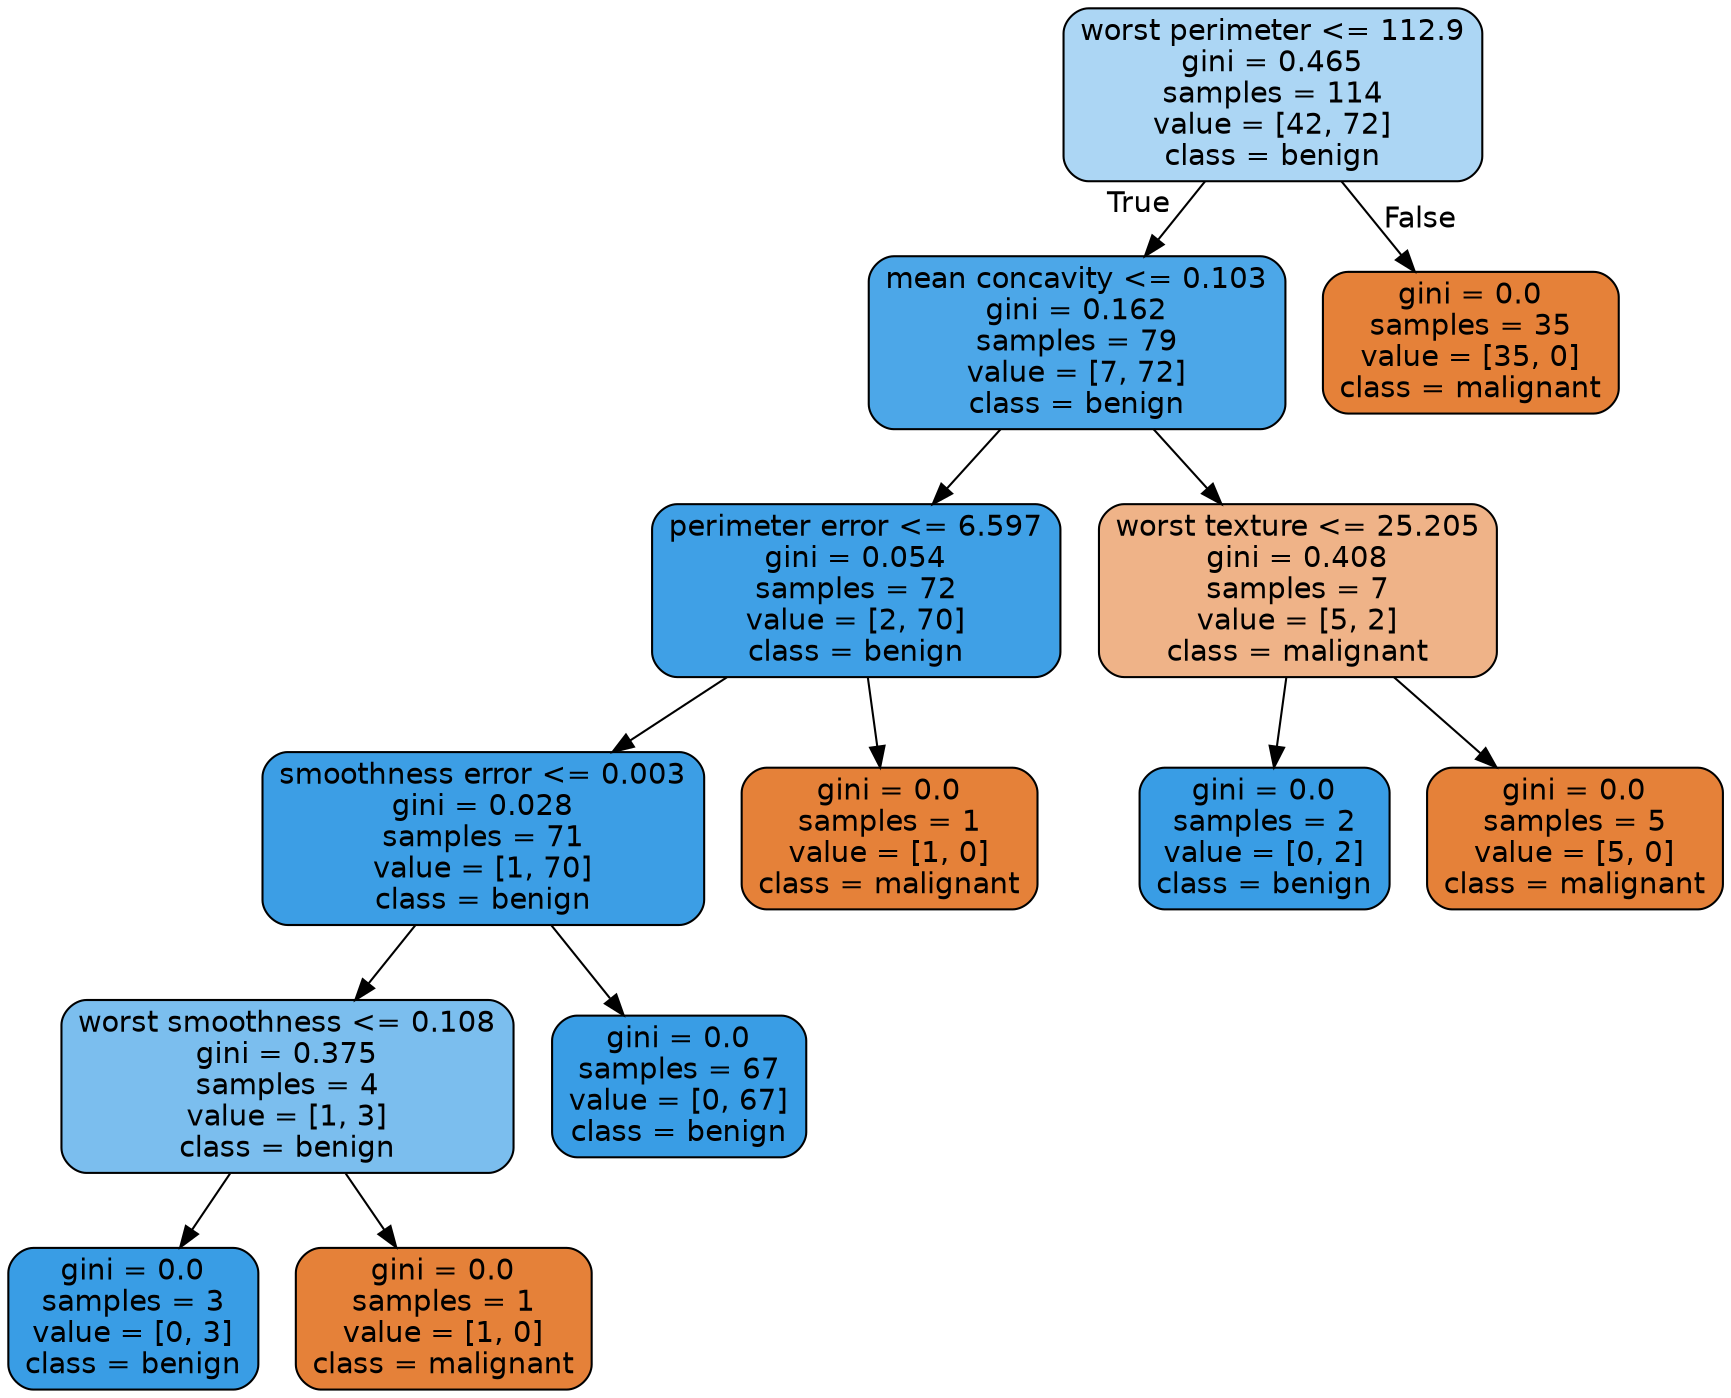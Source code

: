 digraph Tree {
node [shape=box, style="filled, rounded", color="black", fontname=helvetica] ;
edge [fontname=helvetica] ;
0 [label="worst perimeter <= 112.9\ngini = 0.465\nsamples = 114\nvalue = [42, 72]\nclass = benign", fillcolor="#acd6f4"] ;
1 [label="mean concavity <= 0.103\ngini = 0.162\nsamples = 79\nvalue = [7, 72]\nclass = benign", fillcolor="#4ca7e8"] ;
0 -> 1 [labeldistance=2.5, labelangle=45, headlabel="True"] ;
2 [label="perimeter error <= 6.597\ngini = 0.054\nsamples = 72\nvalue = [2, 70]\nclass = benign", fillcolor="#3fa0e6"] ;
1 -> 2 ;
3 [label="smoothness error <= 0.003\ngini = 0.028\nsamples = 71\nvalue = [1, 70]\nclass = benign", fillcolor="#3c9ee5"] ;
2 -> 3 ;
4 [label="worst smoothness <= 0.108\ngini = 0.375\nsamples = 4\nvalue = [1, 3]\nclass = benign", fillcolor="#7bbeee"] ;
3 -> 4 ;
5 [label="gini = 0.0\nsamples = 3\nvalue = [0, 3]\nclass = benign", fillcolor="#399de5"] ;
4 -> 5 ;
6 [label="gini = 0.0\nsamples = 1\nvalue = [1, 0]\nclass = malignant", fillcolor="#e58139"] ;
4 -> 6 ;
7 [label="gini = 0.0\nsamples = 67\nvalue = [0, 67]\nclass = benign", fillcolor="#399de5"] ;
3 -> 7 ;
8 [label="gini = 0.0\nsamples = 1\nvalue = [1, 0]\nclass = malignant", fillcolor="#e58139"] ;
2 -> 8 ;
9 [label="worst texture <= 25.205\ngini = 0.408\nsamples = 7\nvalue = [5, 2]\nclass = malignant", fillcolor="#efb388"] ;
1 -> 9 ;
10 [label="gini = 0.0\nsamples = 2\nvalue = [0, 2]\nclass = benign", fillcolor="#399de5"] ;
9 -> 10 ;
11 [label="gini = 0.0\nsamples = 5\nvalue = [5, 0]\nclass = malignant", fillcolor="#e58139"] ;
9 -> 11 ;
12 [label="gini = 0.0\nsamples = 35\nvalue = [35, 0]\nclass = malignant", fillcolor="#e58139"] ;
0 -> 12 [labeldistance=2.5, labelangle=-45, headlabel="False"] ;
}